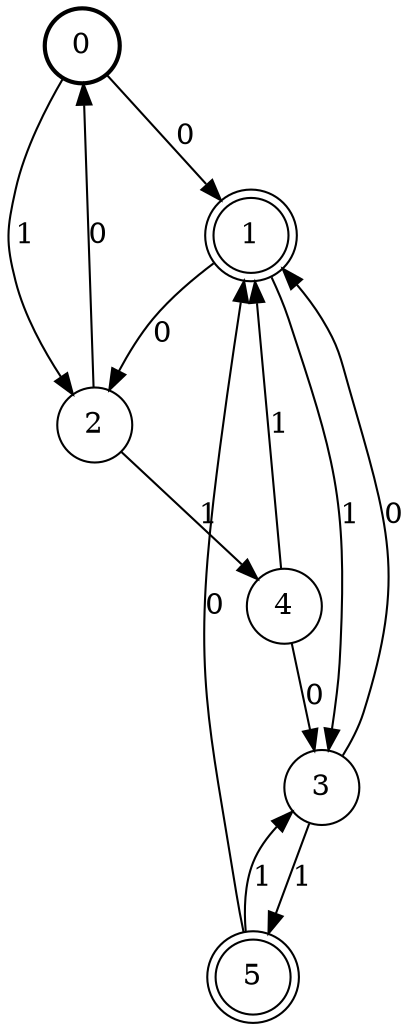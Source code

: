 digraph Automat {
    node [shape = circle];
    0 [style = "bold"];
    0 -> 1 [label = "0"];
    0 -> 2 [label = "1"];
    1 [peripheries=2]
    1 -> 2 [label = "0"];
    1 -> 3 [label = "1"];
    2 -> 0 [label = "0"];
    2 -> 4 [label = "1"];
    3 -> 1 [label = "0"];
    3 -> 5 [label = "1"];
    4 -> 3 [label = "0"];
    4 -> 1 [label = "1"];
    5 [peripheries=2]
    5 -> 1 [label = "0"];
    5 -> 3 [label = "1"];
}
